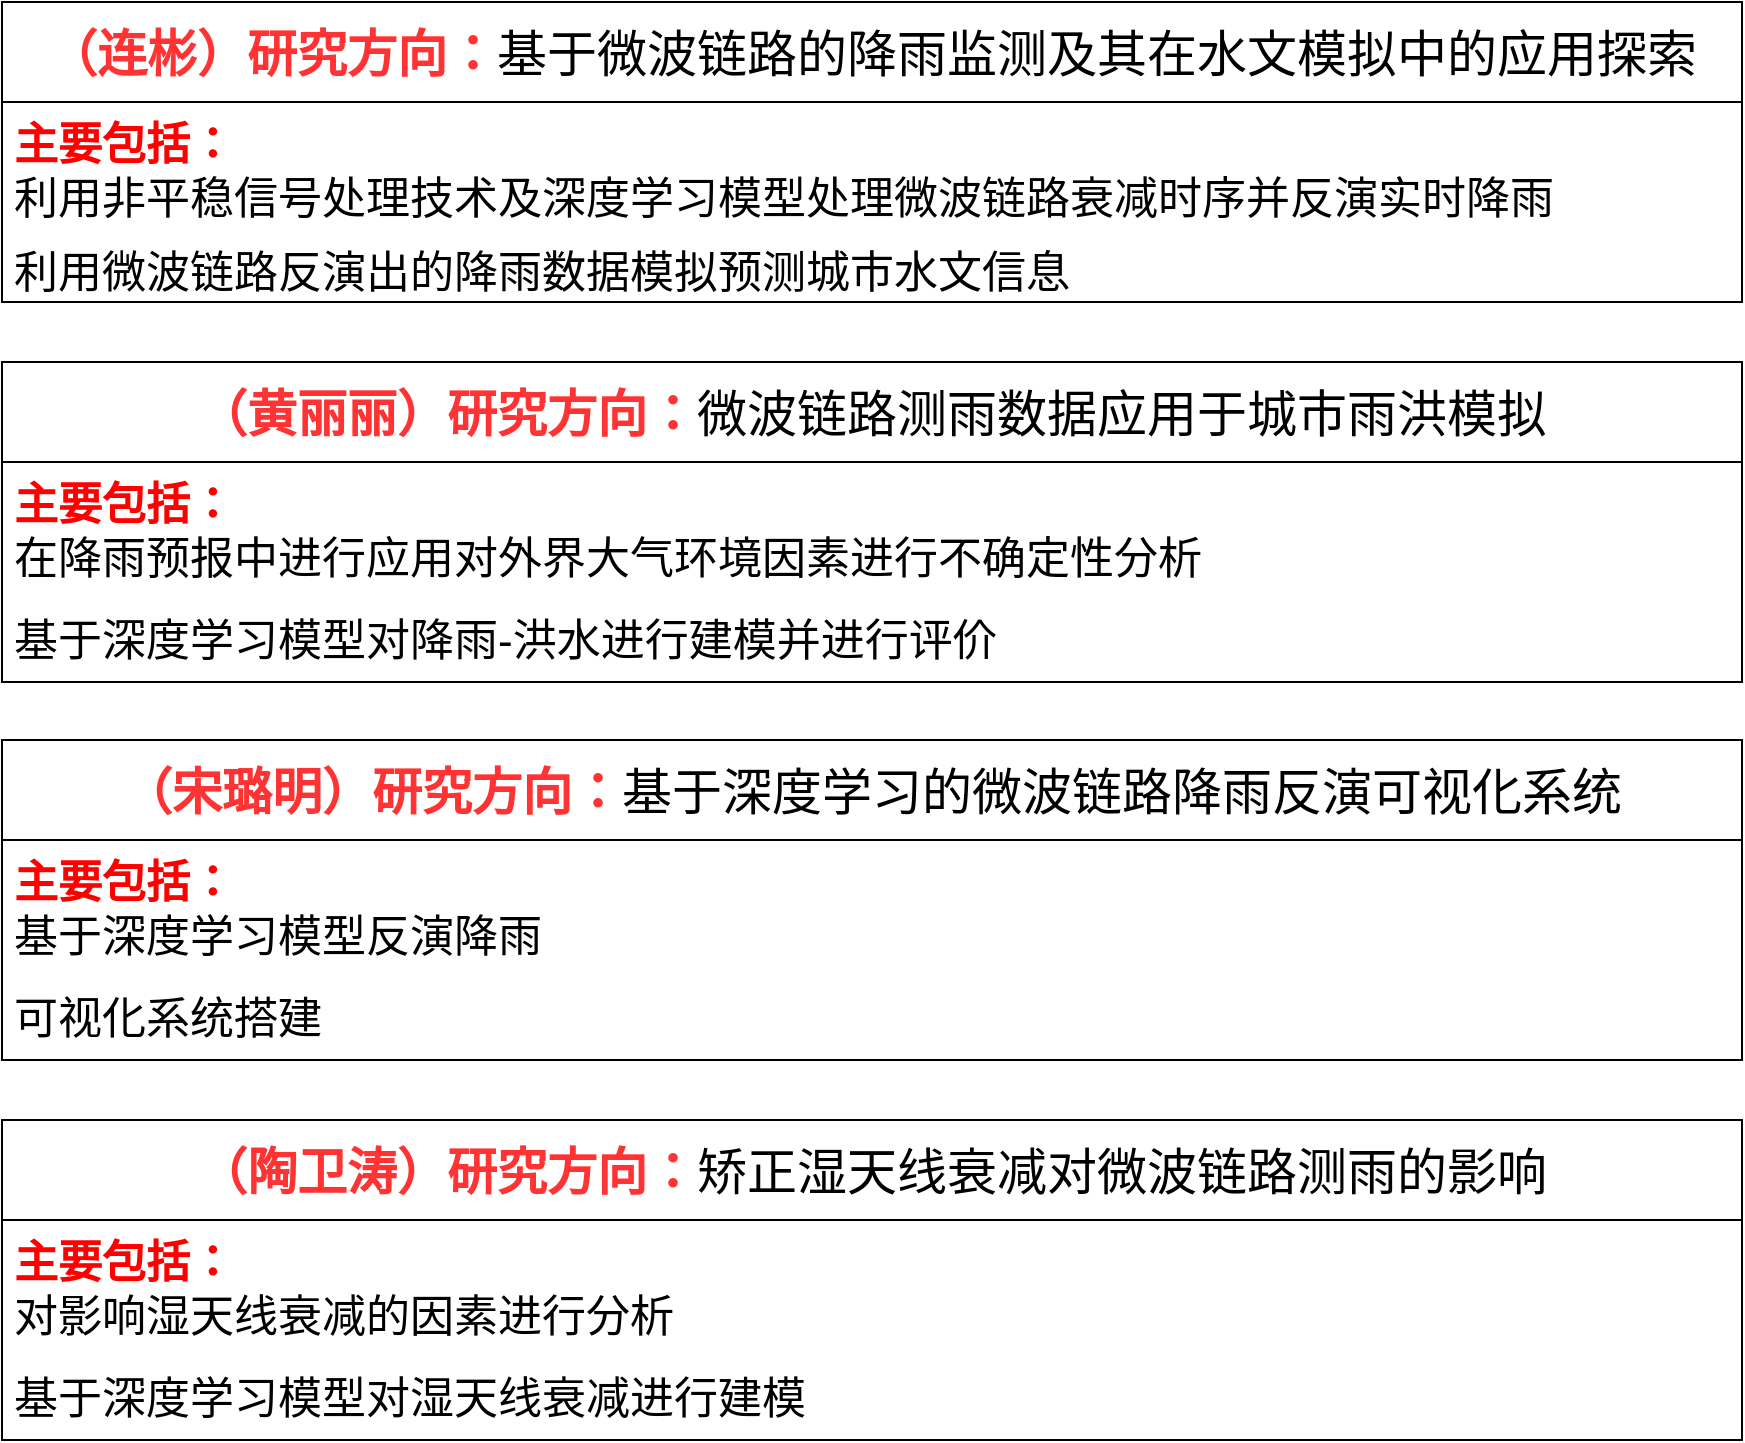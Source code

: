 <mxfile version="24.2.2" type="github">
  <diagram id="R2lEEEUBdFMjLlhIrx00" name="Page-1">
    <mxGraphModel dx="1036" dy="1657" grid="1" gridSize="10" guides="1" tooltips="1" connect="1" arrows="1" fold="1" page="1" pageScale="1" pageWidth="850" pageHeight="1100" math="0" shadow="0" extFonts="Permanent Marker^https://fonts.googleapis.com/css?family=Permanent+Marker">
      <root>
        <mxCell id="0" />
        <mxCell id="1" parent="0" />
        <mxCell id="FpreykDB57erQ37y5_Jf-5" value="&lt;font style=&quot;font-size: 25px;&quot;&gt;&lt;b&gt;&lt;font color=&quot;#ff3333&quot;&gt;（连彬）研究方向：&lt;/font&gt;&lt;/b&gt;基于微波链路的降雨监测及其在水文模拟中的应用探索&lt;/font&gt;" style="swimlane;fontStyle=0;childLayout=stackLayout;horizontal=1;startSize=50;horizontalStack=0;resizeParent=1;resizeParentMax=0;resizeLast=0;collapsible=1;marginBottom=0;whiteSpace=wrap;html=1;" parent="1" vertex="1">
          <mxGeometry x="10" y="-50" width="870" height="150" as="geometry">
            <mxRectangle x="10" y="10" width="770" height="50" as="alternateBounds" />
          </mxGeometry>
        </mxCell>
        <mxCell id="FpreykDB57erQ37y5_Jf-6" value="&lt;font style=&quot;font-size: 22px;&quot;&gt;&lt;b&gt;&lt;font color=&quot;#ff0000&quot;&gt;主要包括：&lt;/font&gt;&lt;/b&gt;&lt;/font&gt;&lt;div&gt;&lt;font style=&quot;font-size: 22px;&quot;&gt;利用非平稳信号处理技术及深度学习模型处理微波链路衰减时序并反演实时降雨&lt;/font&gt;&lt;/div&gt;" style="text;strokeColor=none;fillColor=none;align=left;verticalAlign=middle;spacingLeft=4;spacingRight=4;overflow=hidden;points=[[0,0.5],[1,0.5]];portConstraint=eastwest;rotatable=0;whiteSpace=wrap;html=1;" parent="FpreykDB57erQ37y5_Jf-5" vertex="1">
          <mxGeometry y="50" width="870" height="70" as="geometry" />
        </mxCell>
        <mxCell id="FpreykDB57erQ37y5_Jf-7" value="&lt;font style=&quot;font-size: 22px;&quot;&gt;利用微波链路反演出的降雨数据模拟预测城市水文信息&lt;/font&gt;" style="text;strokeColor=none;fillColor=none;align=left;verticalAlign=middle;spacingLeft=4;spacingRight=4;overflow=hidden;points=[[0,0.5],[1,0.5]];portConstraint=eastwest;rotatable=0;whiteSpace=wrap;html=1;" parent="FpreykDB57erQ37y5_Jf-5" vertex="1">
          <mxGeometry y="120" width="870" height="30" as="geometry" />
        </mxCell>
        <mxCell id="FpreykDB57erQ37y5_Jf-9" value="&lt;h1 style=&quot;margin-top: 0px;&quot;&gt;&lt;br&gt;&lt;/h1&gt;" style="text;html=1;whiteSpace=wrap;overflow=hidden;rounded=0;" parent="1" vertex="1">
          <mxGeometry x="60" y="220" width="180" height="120" as="geometry" />
        </mxCell>
        <mxCell id="FpreykDB57erQ37y5_Jf-17" value="&lt;font style=&quot;font-size: 25px;&quot;&gt;&lt;b&gt;&lt;font color=&quot;#ff3333&quot;&gt;（黄丽丽）研究方向：&lt;/font&gt;&lt;/b&gt;微波链路测雨数据应用于城市雨洪模拟&lt;/font&gt;" style="swimlane;fontStyle=0;childLayout=stackLayout;horizontal=1;startSize=50;horizontalStack=0;resizeParent=1;resizeParentMax=0;resizeLast=0;collapsible=1;marginBottom=0;whiteSpace=wrap;html=1;" parent="1" vertex="1">
          <mxGeometry x="10" y="130" width="870" height="160" as="geometry">
            <mxRectangle x="10" y="10" width="770" height="50" as="alternateBounds" />
          </mxGeometry>
        </mxCell>
        <mxCell id="FpreykDB57erQ37y5_Jf-18" value="&lt;font style=&quot;font-size: 22px;&quot;&gt;&lt;b&gt;&lt;font color=&quot;#ff0000&quot;&gt;主要包括：&lt;/font&gt;&lt;/b&gt;&lt;/font&gt;&lt;div&gt;&lt;font style=&quot;font-size: 22px;&quot;&gt;在降雨预报中进行应用对外界大气环境因素进行不确定性分析&lt;/font&gt;&lt;/div&gt;" style="text;strokeColor=none;fillColor=none;align=left;verticalAlign=middle;spacingLeft=4;spacingRight=4;overflow=hidden;points=[[0,0.5],[1,0.5]];portConstraint=eastwest;rotatable=0;whiteSpace=wrap;html=1;" parent="FpreykDB57erQ37y5_Jf-17" vertex="1">
          <mxGeometry y="50" width="870" height="70" as="geometry" />
        </mxCell>
        <mxCell id="FpreykDB57erQ37y5_Jf-20" value="&lt;span style=&quot;font-size: 22px;&quot;&gt;基于深度学习模型对降雨-洪水进行建模并进行评价&lt;/span&gt;" style="text;strokeColor=none;fillColor=none;align=left;verticalAlign=middle;spacingLeft=4;spacingRight=4;overflow=hidden;points=[[0,0.5],[1,0.5]];portConstraint=eastwest;rotatable=0;whiteSpace=wrap;html=1;" parent="FpreykDB57erQ37y5_Jf-17" vertex="1">
          <mxGeometry y="120" width="870" height="40" as="geometry" />
        </mxCell>
        <mxCell id="FpreykDB57erQ37y5_Jf-25" value="&lt;font style=&quot;font-size: 25px;&quot;&gt;&lt;b&gt;&lt;font color=&quot;#ff3333&quot;&gt;（宋璐明）研究方向：&lt;/font&gt;&lt;/b&gt;基于深度学习的微波链路降雨反演可视化系统&lt;/font&gt;" style="swimlane;fontStyle=0;childLayout=stackLayout;horizontal=1;startSize=50;horizontalStack=0;resizeParent=1;resizeParentMax=0;resizeLast=0;collapsible=1;marginBottom=0;whiteSpace=wrap;html=1;" parent="1" vertex="1">
          <mxGeometry x="10" y="319" width="870" height="160" as="geometry">
            <mxRectangle x="10" y="10" width="770" height="50" as="alternateBounds" />
          </mxGeometry>
        </mxCell>
        <mxCell id="FpreykDB57erQ37y5_Jf-26" value="&lt;font style=&quot;font-size: 22px;&quot;&gt;&lt;b&gt;&lt;font color=&quot;#ff0000&quot;&gt;主要包括：&lt;/font&gt;&lt;/b&gt;&lt;/font&gt;&lt;div&gt;&lt;span style=&quot;font-size: 22px;&quot;&gt;基于深度学习模型反演降雨&lt;/span&gt;&lt;/div&gt;" style="text;strokeColor=none;fillColor=none;align=left;verticalAlign=middle;spacingLeft=4;spacingRight=4;overflow=hidden;points=[[0,0.5],[1,0.5]];portConstraint=eastwest;rotatable=0;whiteSpace=wrap;html=1;" parent="FpreykDB57erQ37y5_Jf-25" vertex="1">
          <mxGeometry y="50" width="870" height="70" as="geometry" />
        </mxCell>
        <mxCell id="FpreykDB57erQ37y5_Jf-27" value="&lt;span style=&quot;font-size: 22px;&quot;&gt;可视化系统搭建&lt;/span&gt;" style="text;strokeColor=none;fillColor=none;align=left;verticalAlign=middle;spacingLeft=4;spacingRight=4;overflow=hidden;points=[[0,0.5],[1,0.5]];portConstraint=eastwest;rotatable=0;whiteSpace=wrap;html=1;" parent="FpreykDB57erQ37y5_Jf-25" vertex="1">
          <mxGeometry y="120" width="870" height="40" as="geometry" />
        </mxCell>
        <mxCell id="FpreykDB57erQ37y5_Jf-29" value="&lt;font style=&quot;font-size: 25px;&quot;&gt;&lt;b&gt;&lt;font color=&quot;#ff3333&quot;&gt;（陶卫涛）研究方向：&lt;/font&gt;&lt;/b&gt;矫正湿天线衰减对微波链路测雨的影响&lt;/font&gt;" style="swimlane;fontStyle=0;childLayout=stackLayout;horizontal=1;startSize=50;horizontalStack=0;resizeParent=1;resizeParentMax=0;resizeLast=0;collapsible=1;marginBottom=0;whiteSpace=wrap;html=1;" parent="1" vertex="1">
          <mxGeometry x="10" y="509" width="870" height="160" as="geometry">
            <mxRectangle x="10" y="10" width="770" height="50" as="alternateBounds" />
          </mxGeometry>
        </mxCell>
        <mxCell id="FpreykDB57erQ37y5_Jf-30" value="&lt;font style=&quot;font-size: 22px;&quot;&gt;&lt;b&gt;&lt;font color=&quot;#ff0000&quot;&gt;主要包括：&lt;/font&gt;&lt;/b&gt;&lt;/font&gt;&lt;div&gt;&lt;span style=&quot;font-size: 22px;&quot;&gt;对影响湿天线衰减的因素进行分析&lt;/span&gt;&lt;/div&gt;" style="text;strokeColor=none;fillColor=none;align=left;verticalAlign=middle;spacingLeft=4;spacingRight=4;overflow=hidden;points=[[0,0.5],[1,0.5]];portConstraint=eastwest;rotatable=0;whiteSpace=wrap;html=1;" parent="FpreykDB57erQ37y5_Jf-29" vertex="1">
          <mxGeometry y="50" width="870" height="70" as="geometry" />
        </mxCell>
        <mxCell id="FpreykDB57erQ37y5_Jf-31" value="&lt;span style=&quot;font-size: 22px;&quot;&gt;基于深度学习模型对湿天线衰减进行建模&lt;/span&gt;" style="text;strokeColor=none;fillColor=none;align=left;verticalAlign=middle;spacingLeft=4;spacingRight=4;overflow=hidden;points=[[0,0.5],[1,0.5]];portConstraint=eastwest;rotatable=0;whiteSpace=wrap;html=1;" parent="FpreykDB57erQ37y5_Jf-29" vertex="1">
          <mxGeometry y="120" width="870" height="40" as="geometry" />
        </mxCell>
      </root>
    </mxGraphModel>
  </diagram>
</mxfile>
